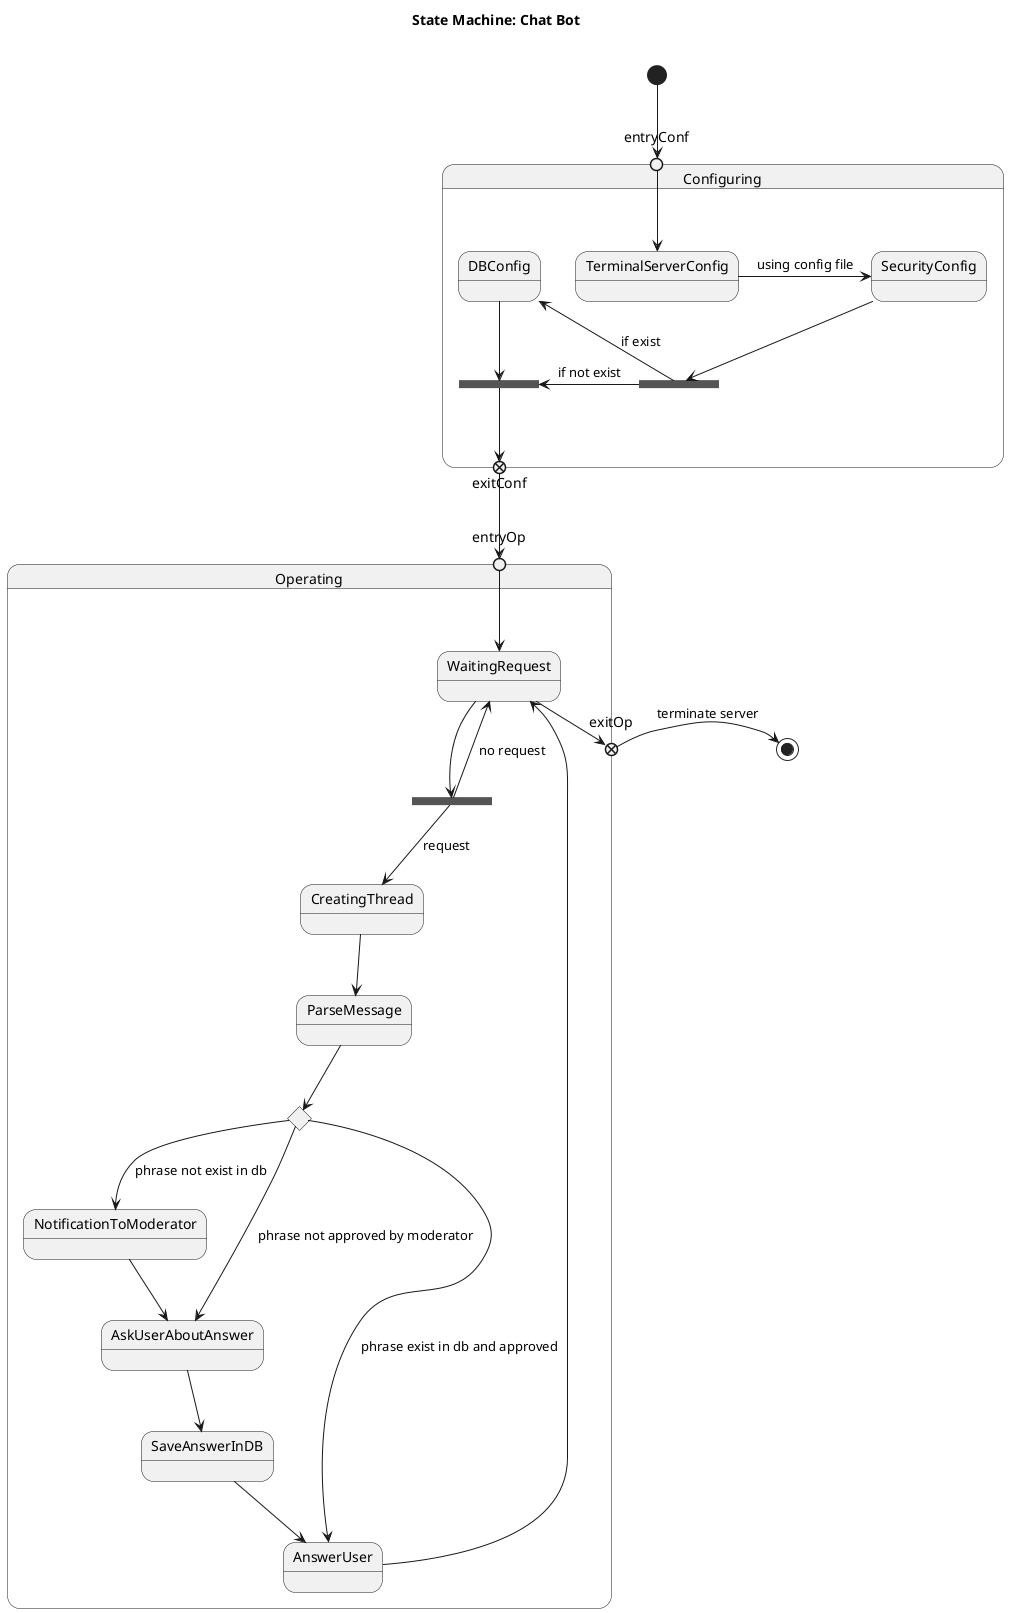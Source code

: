 @startuml
title State Machine: Chat Bot \n

state Configuring {
    state fork_DB_in <<fork>>
    state fork_DB_out <<fork>>
    state entryConf <<entryPoint>>
    state exitConf <<exitPoint>>

    entryConf --> TerminalServerConfig
    TerminalServerConfig -right-> SecurityConfig : using config file
    SecurityConfig --> fork_DB_in
    fork_DB_in -left-> DBConfig : if exist
    DBConfig --> fork_DB_out
    fork_DB_in -left-> fork_DB_out : if not exist
    fork_DB_out --> exitConf
}

[*] --> entryConf

state Operating {
    state entryOp <<entryPoint>>
    state exitOp <<exitPoint>>
    state fork_Request <<fork>>
    state choice_DB <<choice>>

    entryOp --> WaitingRequest
    WaitingRequest --> fork_Request
    fork_Request --> WaitingRequest : no request
    fork_Request --> CreatingThread : request
    CreatingThread --> ParseMessage
    ParseMessage --> choice_DB
    choice_DB --> NotificationToModerator : phrase not exist in db
    choice_DB --> AskUserAboutAnswer : phrase not approved by moderator
    choice_DB --> AnswerUser : phrase exist in db and approved
    NotificationToModerator --> AskUserAboutAnswer
    AskUserAboutAnswer --> SaveAnswerInDB
    SaveAnswerInDB --> AnswerUser
    AnswerUser --> WaitingRequest
    WaitingRequest -right-> exitOp
}

exitOp -> [*] : terminate server

exitConf --> entryOp
@enduml